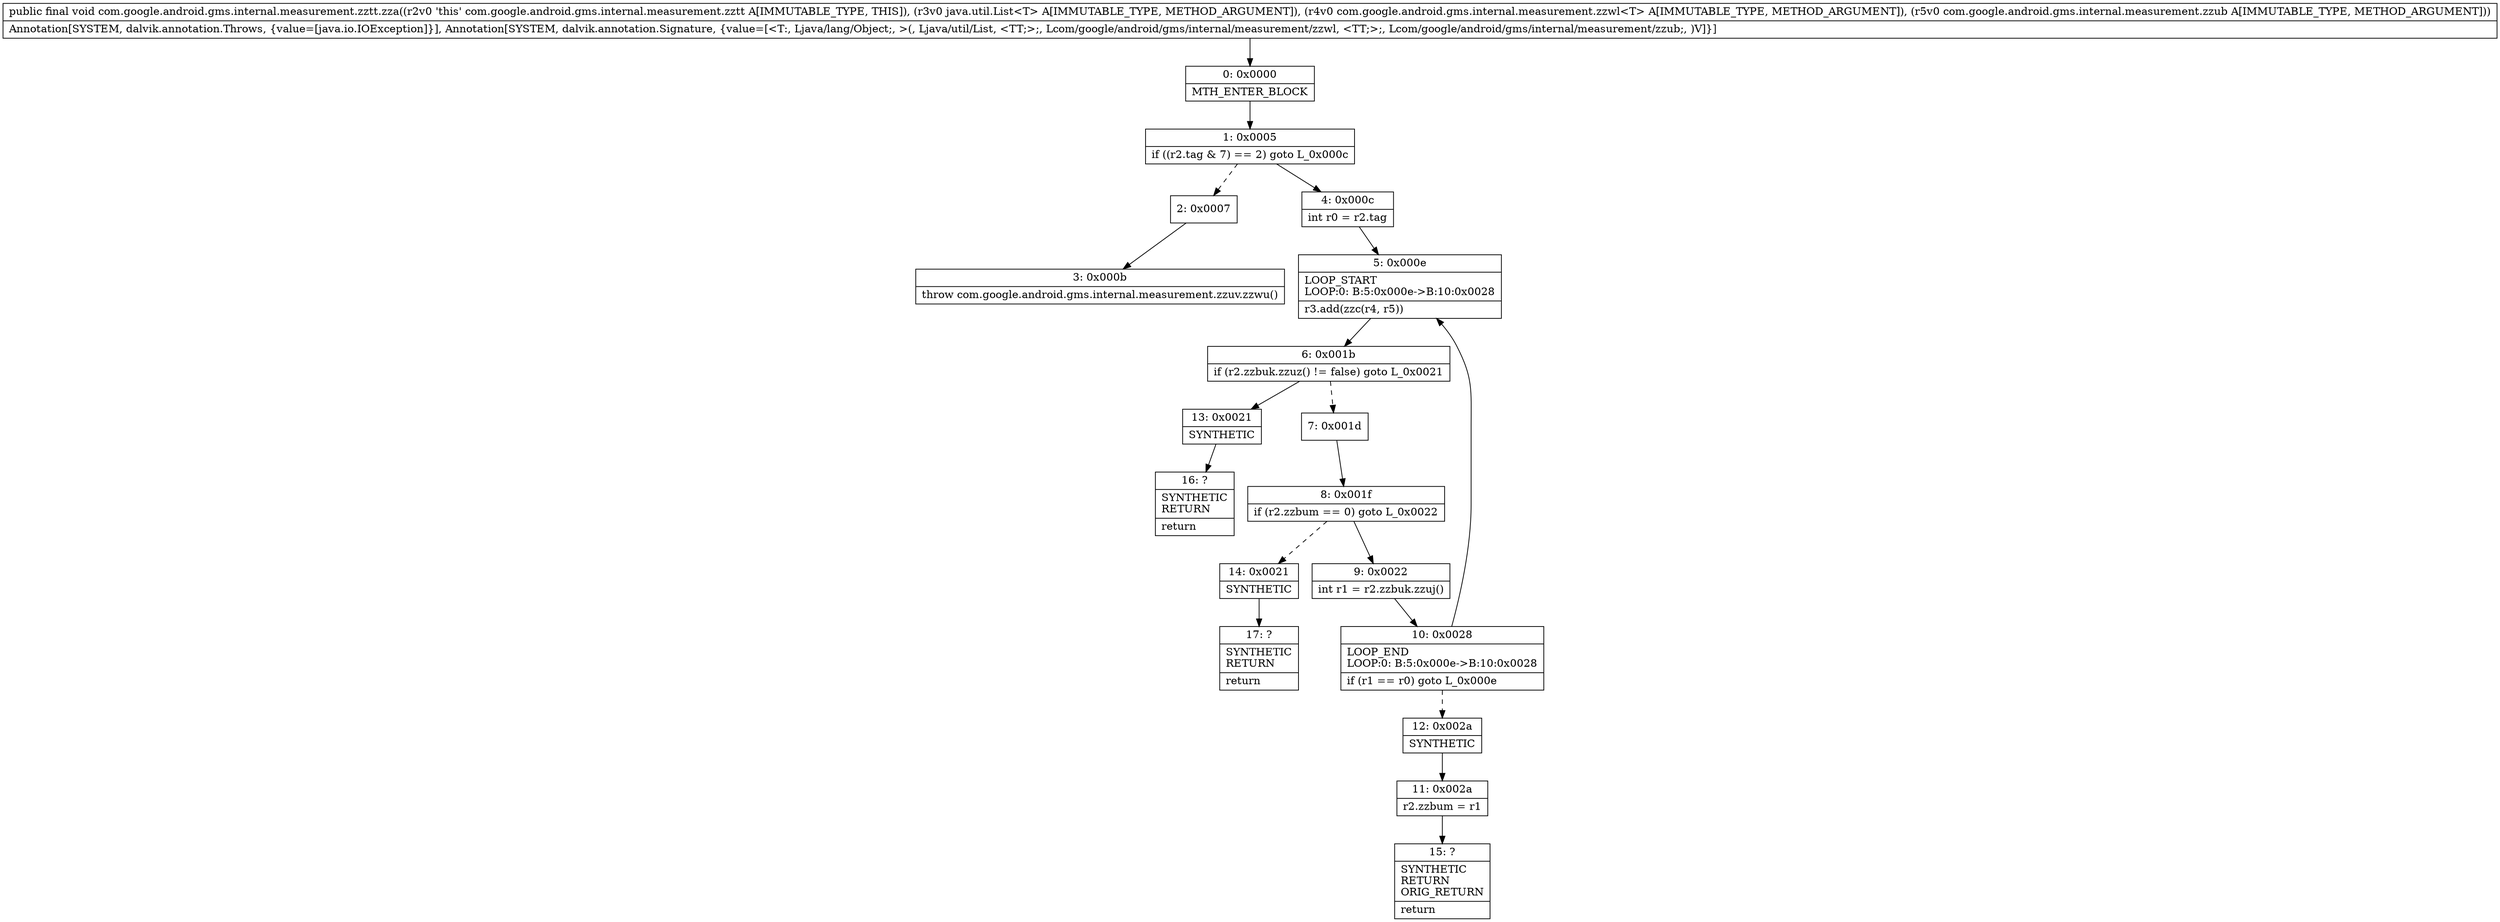 digraph "CFG forcom.google.android.gms.internal.measurement.zztt.zza(Ljava\/util\/List;Lcom\/google\/android\/gms\/internal\/measurement\/zzwl;Lcom\/google\/android\/gms\/internal\/measurement\/zzub;)V" {
Node_0 [shape=record,label="{0\:\ 0x0000|MTH_ENTER_BLOCK\l}"];
Node_1 [shape=record,label="{1\:\ 0x0005|if ((r2.tag & 7) == 2) goto L_0x000c\l}"];
Node_2 [shape=record,label="{2\:\ 0x0007}"];
Node_3 [shape=record,label="{3\:\ 0x000b|throw com.google.android.gms.internal.measurement.zzuv.zzwu()\l}"];
Node_4 [shape=record,label="{4\:\ 0x000c|int r0 = r2.tag\l}"];
Node_5 [shape=record,label="{5\:\ 0x000e|LOOP_START\lLOOP:0: B:5:0x000e\-\>B:10:0x0028\l|r3.add(zzc(r4, r5))\l}"];
Node_6 [shape=record,label="{6\:\ 0x001b|if (r2.zzbuk.zzuz() != false) goto L_0x0021\l}"];
Node_7 [shape=record,label="{7\:\ 0x001d}"];
Node_8 [shape=record,label="{8\:\ 0x001f|if (r2.zzbum == 0) goto L_0x0022\l}"];
Node_9 [shape=record,label="{9\:\ 0x0022|int r1 = r2.zzbuk.zzuj()\l}"];
Node_10 [shape=record,label="{10\:\ 0x0028|LOOP_END\lLOOP:0: B:5:0x000e\-\>B:10:0x0028\l|if (r1 == r0) goto L_0x000e\l}"];
Node_11 [shape=record,label="{11\:\ 0x002a|r2.zzbum = r1\l}"];
Node_12 [shape=record,label="{12\:\ 0x002a|SYNTHETIC\l}"];
Node_13 [shape=record,label="{13\:\ 0x0021|SYNTHETIC\l}"];
Node_14 [shape=record,label="{14\:\ 0x0021|SYNTHETIC\l}"];
Node_15 [shape=record,label="{15\:\ ?|SYNTHETIC\lRETURN\lORIG_RETURN\l|return\l}"];
Node_16 [shape=record,label="{16\:\ ?|SYNTHETIC\lRETURN\l|return\l}"];
Node_17 [shape=record,label="{17\:\ ?|SYNTHETIC\lRETURN\l|return\l}"];
MethodNode[shape=record,label="{public final void com.google.android.gms.internal.measurement.zztt.zza((r2v0 'this' com.google.android.gms.internal.measurement.zztt A[IMMUTABLE_TYPE, THIS]), (r3v0 java.util.List\<T\> A[IMMUTABLE_TYPE, METHOD_ARGUMENT]), (r4v0 com.google.android.gms.internal.measurement.zzwl\<T\> A[IMMUTABLE_TYPE, METHOD_ARGUMENT]), (r5v0 com.google.android.gms.internal.measurement.zzub A[IMMUTABLE_TYPE, METHOD_ARGUMENT]))  | Annotation[SYSTEM, dalvik.annotation.Throws, \{value=[java.io.IOException]\}], Annotation[SYSTEM, dalvik.annotation.Signature, \{value=[\<T:, Ljava\/lang\/Object;, \>(, Ljava\/util\/List, \<TT;\>;, Lcom\/google\/android\/gms\/internal\/measurement\/zzwl, \<TT;\>;, Lcom\/google\/android\/gms\/internal\/measurement\/zzub;, )V]\}]\l}"];
MethodNode -> Node_0;
Node_0 -> Node_1;
Node_1 -> Node_2[style=dashed];
Node_1 -> Node_4;
Node_2 -> Node_3;
Node_4 -> Node_5;
Node_5 -> Node_6;
Node_6 -> Node_7[style=dashed];
Node_6 -> Node_13;
Node_7 -> Node_8;
Node_8 -> Node_9;
Node_8 -> Node_14[style=dashed];
Node_9 -> Node_10;
Node_10 -> Node_5;
Node_10 -> Node_12[style=dashed];
Node_11 -> Node_15;
Node_12 -> Node_11;
Node_13 -> Node_16;
Node_14 -> Node_17;
}

